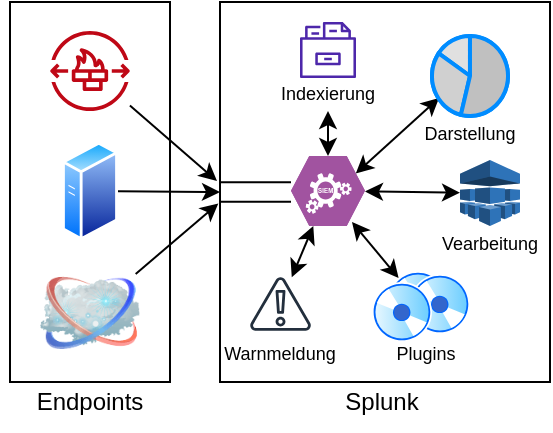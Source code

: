 <mxfile version="21.3.0" type="device">
  <diagram name="Page-1" id="6bfPkC16kugTYoz8nDlM">
    <mxGraphModel dx="478" dy="261" grid="1" gridSize="10" guides="1" tooltips="1" connect="1" arrows="1" fold="1" page="1" pageScale="1" pageWidth="850" pageHeight="1100" math="0" shadow="0">
      <root>
        <mxCell id="0" />
        <mxCell id="1" parent="0" />
        <mxCell id="QAPO_vSzAAuB1gk4NF0p-22" value="" style="rounded=0;whiteSpace=wrap;html=1;fillColor=none;" vertex="1" parent="1">
          <mxGeometry x="165" y="170" width="165" height="190" as="geometry" />
        </mxCell>
        <mxCell id="QAPO_vSzAAuB1gk4NF0p-69" style="edgeStyle=orthogonalEdgeStyle;rounded=0;orthogonalLoop=1;jettySize=auto;html=1;entryX=0;entryY=0.5;entryDx=0;entryDy=0;entryPerimeter=0;shape=link;exitX=0;exitY=0.5;exitDx=0;exitDy=0;width=-9.84;" edge="1" parent="1" source="QAPO_vSzAAuB1gk4NF0p-22" target="QAPO_vSzAAuB1gk4NF0p-50">
          <mxGeometry relative="1" as="geometry" />
        </mxCell>
        <mxCell id="QAPO_vSzAAuB1gk4NF0p-20" value="" style="rounded=0;whiteSpace=wrap;html=1;fillColor=none;" vertex="1" parent="1">
          <mxGeometry x="60" y="170" width="80" height="190" as="geometry" />
        </mxCell>
        <mxCell id="QAPO_vSzAAuB1gk4NF0p-54" style="rounded=0;orthogonalLoop=1;jettySize=auto;html=1;entryX=0;entryY=0.5;entryDx=0;entryDy=0;" edge="1" parent="1" source="QAPO_vSzAAuB1gk4NF0p-3" target="QAPO_vSzAAuB1gk4NF0p-22">
          <mxGeometry relative="1" as="geometry">
            <mxPoint x="160" y="265" as="targetPoint" />
          </mxGeometry>
        </mxCell>
        <mxCell id="QAPO_vSzAAuB1gk4NF0p-3" value="" style="image;aspect=fixed;perimeter=ellipsePerimeter;html=1;align=center;shadow=0;dashed=0;spacingTop=3;image=img/lib/active_directory/generic_server.svg;" vertex="1" parent="1">
          <mxGeometry x="86" y="239.5" width="28.0" height="50" as="geometry" />
        </mxCell>
        <mxCell id="QAPO_vSzAAuB1gk4NF0p-32" value="Splunk" style="text;html=1;strokeColor=none;fillColor=none;align=center;verticalAlign=middle;whiteSpace=wrap;rounded=0;" vertex="1" parent="1">
          <mxGeometry x="200.5" y="354.5" width="90" height="30" as="geometry" />
        </mxCell>
        <mxCell id="QAPO_vSzAAuB1gk4NF0p-38" value="Endpoints" style="text;html=1;strokeColor=none;fillColor=none;align=center;verticalAlign=middle;whiteSpace=wrap;rounded=0;" vertex="1" parent="1">
          <mxGeometry x="55" y="354.5" width="90" height="30" as="geometry" />
        </mxCell>
        <mxCell id="QAPO_vSzAAuB1gk4NF0p-48" style="rounded=0;orthogonalLoop=1;jettySize=auto;html=1;entryX=-0.009;entryY=0.471;entryDx=0;entryDy=0;entryPerimeter=0;" edge="1" parent="1" source="QAPO_vSzAAuB1gk4NF0p-51" target="QAPO_vSzAAuB1gk4NF0p-22">
          <mxGeometry relative="1" as="geometry">
            <mxPoint x="112.5" y="223.568" as="sourcePoint" />
            <mxPoint x="160.5" y="252.5" as="targetPoint" />
          </mxGeometry>
        </mxCell>
        <mxCell id="QAPO_vSzAAuB1gk4NF0p-65" style="edgeStyle=orthogonalEdgeStyle;rounded=0;orthogonalLoop=1;jettySize=auto;html=1;startArrow=classic;startFill=1;" edge="1" parent="1" source="QAPO_vSzAAuB1gk4NF0p-50" target="QAPO_vSzAAuB1gk4NF0p-60">
          <mxGeometry relative="1" as="geometry" />
        </mxCell>
        <mxCell id="QAPO_vSzAAuB1gk4NF0p-66" style="rounded=0;orthogonalLoop=1;jettySize=auto;html=1;entryX=0.094;entryY=0.775;entryDx=0;entryDy=0;entryPerimeter=0;exitX=0.875;exitY=0.25;exitDx=0;exitDy=0;exitPerimeter=0;startArrow=classic;startFill=1;" edge="1" parent="1" source="QAPO_vSzAAuB1gk4NF0p-50" target="QAPO_vSzAAuB1gk4NF0p-55">
          <mxGeometry relative="1" as="geometry" />
        </mxCell>
        <mxCell id="QAPO_vSzAAuB1gk4NF0p-67" style="rounded=0;orthogonalLoop=1;jettySize=auto;html=1;startArrow=classic;startFill=1;" edge="1" parent="1" source="QAPO_vSzAAuB1gk4NF0p-50" target="QAPO_vSzAAuB1gk4NF0p-56">
          <mxGeometry relative="1" as="geometry" />
        </mxCell>
        <mxCell id="QAPO_vSzAAuB1gk4NF0p-68" style="rounded=0;orthogonalLoop=1;jettySize=auto;html=1;startArrow=classic;startFill=1;" edge="1" parent="1" source="QAPO_vSzAAuB1gk4NF0p-50" target="QAPO_vSzAAuB1gk4NF0p-57">
          <mxGeometry relative="1" as="geometry" />
        </mxCell>
        <mxCell id="QAPO_vSzAAuB1gk4NF0p-50" value="" style="verticalLabelPosition=bottom;sketch=0;html=1;fillColor=#A153A0;strokeColor=#ffffff;verticalAlign=top;align=center;points=[[0,0.5,0],[0.125,0.25,0],[0.25,0,0],[0.5,0,0],[0.75,0,0],[0.875,0.25,0],[1,0.5,0],[0.875,0.75,0],[0.75,1,0],[0.5,1,0],[0.125,0.75,0]];pointerEvents=1;shape=mxgraph.cisco_safe.compositeIcon;bgIcon=mxgraph.cisco_safe.design.blank_device;resIcon=mxgraph.cisco_safe.design.siem;" vertex="1" parent="1">
          <mxGeometry x="200.5" y="247" width="37" height="35" as="geometry" />
        </mxCell>
        <mxCell id="QAPO_vSzAAuB1gk4NF0p-51" value="" style="sketch=0;outlineConnect=0;fontColor=#232F3E;gradientColor=none;fillColor=#BF0816;strokeColor=none;dashed=0;verticalLabelPosition=bottom;verticalAlign=top;align=center;html=1;fontSize=12;fontStyle=0;aspect=fixed;pointerEvents=1;shape=mxgraph.aws4.network_firewall_endpoints;" vertex="1" parent="1">
          <mxGeometry x="80" y="184.5" width="40" height="40" as="geometry" />
        </mxCell>
        <mxCell id="QAPO_vSzAAuB1gk4NF0p-53" style="rounded=0;orthogonalLoop=1;jettySize=auto;html=1;entryX=-0.005;entryY=0.53;entryDx=0;entryDy=0;entryPerimeter=0;" edge="1" parent="1" source="QAPO_vSzAAuB1gk4NF0p-52" target="QAPO_vSzAAuB1gk4NF0p-22">
          <mxGeometry relative="1" as="geometry" />
        </mxCell>
        <mxCell id="QAPO_vSzAAuB1gk4NF0p-52" value="" style="image;html=1;image=img/lib/clip_art/networking/Cloud_128x128.png" vertex="1" parent="1">
          <mxGeometry x="75" y="306" width="50" height="39" as="geometry" />
        </mxCell>
        <mxCell id="QAPO_vSzAAuB1gk4NF0p-55" value="" style="verticalLabelPosition=bottom;shadow=0;dashed=0;align=center;html=1;verticalAlign=top;strokeWidth=1;shape=mxgraph.mockup.graphics.pieChart;strokeColor=#008cff;parts=10,20,35;partColors=#e0e0e0,#d0d0d0,#c0c0c0,#b0b0b0,#a0a0a0;strokeWidth=2;" vertex="1" parent="1">
          <mxGeometry x="270.98" y="187" width="38.02" height="40" as="geometry" />
        </mxCell>
        <mxCell id="QAPO_vSzAAuB1gk4NF0p-56" value="" style="outlineConnect=0;dashed=0;verticalLabelPosition=bottom;verticalAlign=top;align=center;html=1;shape=mxgraph.aws3.machine_learning;fillColor=#2E73B8;gradientColor=none;" vertex="1" parent="1">
          <mxGeometry x="285" y="249" width="30" height="33" as="geometry" />
        </mxCell>
        <mxCell id="QAPO_vSzAAuB1gk4NF0p-57" value="" style="sketch=0;outlineConnect=0;fontColor=#232F3E;gradientColor=none;fillColor=#232F3D;strokeColor=none;dashed=0;verticalLabelPosition=bottom;verticalAlign=top;align=center;html=1;fontSize=12;fontStyle=0;aspect=fixed;pointerEvents=1;shape=mxgraph.aws4.alert;" vertex="1" parent="1">
          <mxGeometry x="180" y="307.5" width="30.52" height="27" as="geometry" />
        </mxCell>
        <mxCell id="QAPO_vSzAAuB1gk4NF0p-58" value="" style="sketch=0;outlineConnect=0;fontColor=#232F3E;gradientColor=none;fillColor=#4D27AA;strokeColor=none;dashed=0;verticalLabelPosition=bottom;verticalAlign=top;align=center;html=1;fontSize=12;fontStyle=0;aspect=fixed;pointerEvents=1;shape=mxgraph.aws4.opensearch_service_index;" vertex="1" parent="1">
          <mxGeometry x="205" y="180" width="28" height="28" as="geometry" />
        </mxCell>
        <mxCell id="QAPO_vSzAAuB1gk4NF0p-60" value="&lt;font style=&quot;font-size: 9px;&quot;&gt;Indexierung&lt;/font&gt;" style="text;html=1;strokeColor=none;fillColor=none;align=center;verticalAlign=middle;whiteSpace=wrap;rounded=0;" vertex="1" parent="1">
          <mxGeometry x="189" y="204.5" width="60" height="20" as="geometry" />
        </mxCell>
        <mxCell id="QAPO_vSzAAuB1gk4NF0p-61" value="&lt;font style=&quot;font-size: 9px;&quot;&gt;Darstellung&lt;/font&gt;" style="text;html=1;strokeColor=none;fillColor=none;align=center;verticalAlign=middle;whiteSpace=wrap;rounded=0;" vertex="1" parent="1">
          <mxGeometry x="259.99" y="224.5" width="60" height="20" as="geometry" />
        </mxCell>
        <mxCell id="QAPO_vSzAAuB1gk4NF0p-62" value="&lt;font style=&quot;font-size: 9px;&quot;&gt;Plugins&lt;/font&gt;" style="text;html=1;strokeColor=none;fillColor=none;align=center;verticalAlign=middle;whiteSpace=wrap;rounded=0;" vertex="1" parent="1">
          <mxGeometry x="237.5" y="334.5" width="60" height="20" as="geometry" />
        </mxCell>
        <mxCell id="QAPO_vSzAAuB1gk4NF0p-64" value="&lt;font style=&quot;font-size: 9px;&quot;&gt;Warnmeldung&lt;/font&gt;" style="text;html=1;strokeColor=none;fillColor=none;align=center;verticalAlign=middle;whiteSpace=wrap;rounded=0;" vertex="1" parent="1">
          <mxGeometry x="165.26" y="334.5" width="60" height="20" as="geometry" />
        </mxCell>
        <mxCell id="QAPO_vSzAAuB1gk4NF0p-72" style="rounded=0;orthogonalLoop=1;jettySize=auto;html=1;entryX=0.824;entryY=0.943;entryDx=0;entryDy=0;entryPerimeter=0;startArrow=classic;startFill=1;" edge="1" parent="1" source="QAPO_vSzAAuB1gk4NF0p-71" target="QAPO_vSzAAuB1gk4NF0p-50">
          <mxGeometry relative="1" as="geometry" />
        </mxCell>
        <mxCell id="QAPO_vSzAAuB1gk4NF0p-71" value="" style="image;aspect=fixed;perimeter=ellipsePerimeter;html=1;align=center;shadow=0;dashed=0;spacingTop=3;image=img/lib/active_directory/cd_dvd.svg;" vertex="1" parent="1">
          <mxGeometry x="249" y="304.5" width="30" height="30" as="geometry" />
        </mxCell>
        <mxCell id="QAPO_vSzAAuB1gk4NF0p-73" value="&lt;font style=&quot;font-size: 9px;&quot;&gt;Vearbeitung&lt;/font&gt;" style="text;html=1;strokeColor=none;fillColor=none;align=center;verticalAlign=middle;whiteSpace=wrap;rounded=0;" vertex="1" parent="1">
          <mxGeometry x="270" y="280" width="60" height="20" as="geometry" />
        </mxCell>
        <mxCell id="QAPO_vSzAAuB1gk4NF0p-74" value="" style="image;aspect=fixed;perimeter=ellipsePerimeter;html=1;align=center;shadow=0;dashed=0;spacingTop=3;image=img/lib/active_directory/cd_dvd.svg;" vertex="1" parent="1">
          <mxGeometry x="259.99" y="306" width="30" height="30" as="geometry" />
        </mxCell>
        <mxCell id="QAPO_vSzAAuB1gk4NF0p-75" value="" style="image;aspect=fixed;perimeter=ellipsePerimeter;html=1;align=center;shadow=0;dashed=0;spacingTop=3;image=img/lib/active_directory/cd_dvd.svg;" vertex="1" parent="1">
          <mxGeometry x="240.98" y="310" width="30" height="30" as="geometry" />
        </mxCell>
      </root>
    </mxGraphModel>
  </diagram>
</mxfile>
